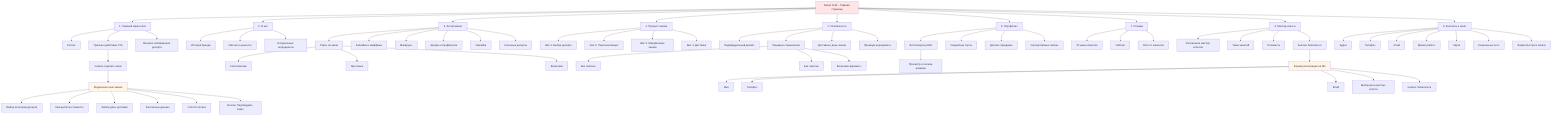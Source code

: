 graph TD
    A[Sweet Craft - Главная страница]
    
    A --> B[1. Главный экран Hero]
    A --> C[2. О нас]
    A --> D[3. Ассортимент]
    A --> E[4. Процесс заказа]
    A --> F[5. Особенности]
    A --> G[6. Портфолио]
    A --> H[7. Отзывы]
    A --> I[8. Мастер-классы]
    A --> J[9. Контакты и заказ]
    
    B --> B1[Слоган]
    B --> B2[Призыв к действию CTA]
    B --> B3[Фоновое изображение десерта]
    
    B2 --> B2a[Кнопка: Сделать заказ]
    B2a --> K[Модальное окно заказа]
    
    C --> C1[История бренда]
    C --> C2[Миссия и ценности]
    C --> C3[Натуральные ингредиенты]
    
    D --> D1[Торты на заказ]
    D --> D2[Капкейки и маффины]
    D --> D3[Макаруны]
    D --> D4[Эклеры и профитроли]
    D --> D5[Чизкейки]
    D --> D6[Сезонные десерты]
    
    D1 --> D1a[Классические]
    D1 --> D1b[Муссовые]
    D1 --> D1c[Веганские]
    
    E --> E1[Шаг 1: Выбор десерта]
    E --> E2[Шаг 2: Персонализация]
    E --> E3[Шаг 3: Оформление заказа]
    E --> E4[Шаг 4: Доставка]
    
    F --> F1[Индивидуальный дизайн]
    F --> F2[Пищевые ограничения]
    F --> F3[Доставка в день заказа]
    F --> F4[Премиум ингредиенты]
    
    F2 --> F2a[Без глютена]
    F2 --> F2b[Без лактозы]
    F2 --> F2c[Веганские варианты]
    
    G --> G1[Фотогалерея работ]
    G --> G2[Свадебные торты]
    G --> G3[Детские праздники]
    G --> G4[Корпоративные заказы]
    
    G1 --> G1a[Просмотр в полном размере]
    
    H --> H1[Отзывы клиентов]
    H --> H2[Рейтинг]
    H --> H3[Фото от клиентов]
    
    I --> I1[Расписание мастер-классов]
    I --> I2[Темы занятий]
    I --> I3[Стоимость]
    I --> I4[Кнопка: Записаться]
    
    I4 --> L[Форма регистрации на МК]
    
    J --> J1[Адрес]
    J --> J2[Телефон]
    J --> J3[Email]
    J --> J4[Время работы]
    J --> J5[Карта]
    J --> J6[Социальные сети]
    J --> J7[Форма быстрого заказа]
    
    K --> K1[Выбор категории десерта]
    K --> K2[Калькулятор стоимости]
    K --> K3[Выбор даты доставки]
    K --> K4[Контактные данные]
    K --> K5[Способ оплаты]
    K --> K6[Кнопка: Подтвердить заказ]
    
    L --> L1[Имя]
    L --> L2[Телефон]
    L --> L3[Email]
    L --> L4[Выбор даты мастер-класса]
    L --> L5[Кнопка: Записаться]
    
    style A fill:#FFE5E5
    style K fill:#FFF4E5
    style L fill:#FFF4E5